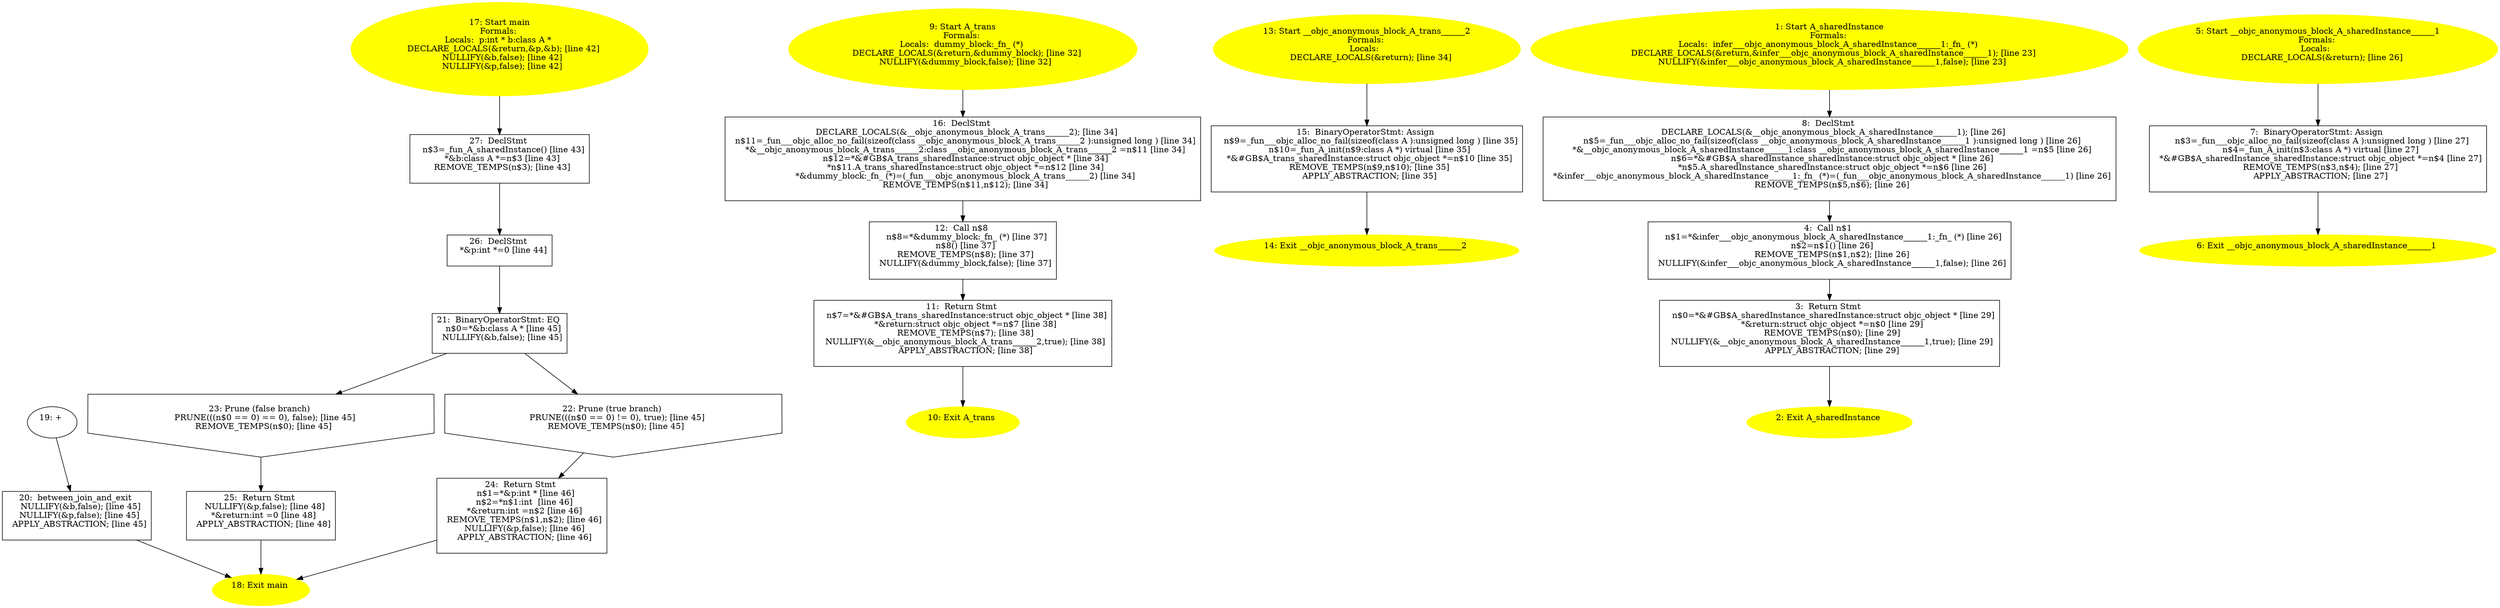 digraph iCFG {
27 [label="27:  DeclStmt \n   n$3=_fun_A_sharedInstance() [line 43]\n  *&b:class A *=n$3 [line 43]\n  REMOVE_TEMPS(n$3); [line 43]\n " shape="box"]
	

	 27 -> 26 ;
26 [label="26:  DeclStmt \n   *&p:int *=0 [line 44]\n " shape="box"]
	

	 26 -> 21 ;
25 [label="25:  Return Stmt \n   NULLIFY(&p,false); [line 48]\n  *&return:int =0 [line 48]\n  APPLY_ABSTRACTION; [line 48]\n " shape="box"]
	

	 25 -> 18 ;
24 [label="24:  Return Stmt \n   n$1=*&p:int * [line 46]\n  n$2=*n$1:int  [line 46]\n  *&return:int =n$2 [line 46]\n  REMOVE_TEMPS(n$1,n$2); [line 46]\n  NULLIFY(&p,false); [line 46]\n  APPLY_ABSTRACTION; [line 46]\n " shape="box"]
	

	 24 -> 18 ;
23 [label="23: Prune (false branch) \n   PRUNE(((n$0 == 0) == 0), false); [line 45]\n  REMOVE_TEMPS(n$0); [line 45]\n " shape="invhouse"]
	

	 23 -> 25 ;
22 [label="22: Prune (true branch) \n   PRUNE(((n$0 == 0) != 0), true); [line 45]\n  REMOVE_TEMPS(n$0); [line 45]\n " shape="invhouse"]
	

	 22 -> 24 ;
21 [label="21:  BinaryOperatorStmt: EQ \n   n$0=*&b:class A * [line 45]\n  NULLIFY(&b,false); [line 45]\n " shape="box"]
	

	 21 -> 22 ;
	 21 -> 23 ;
20 [label="20:  between_join_and_exit \n   NULLIFY(&b,false); [line 45]\n  NULLIFY(&p,false); [line 45]\n  APPLY_ABSTRACTION; [line 45]\n " shape="box"]
	

	 20 -> 18 ;
19 [label="19: + \n  " ]
	

	 19 -> 20 ;
18 [label="18: Exit main \n  " color=yellow style=filled]
	

17 [label="17: Start main\nFormals: \nLocals:  p:int * b:class A * \n   DECLARE_LOCALS(&return,&p,&b); [line 42]\n  NULLIFY(&b,false); [line 42]\n  NULLIFY(&p,false); [line 42]\n " color=yellow style=filled]
	

	 17 -> 27 ;
16 [label="16:  DeclStmt \n   DECLARE_LOCALS(&__objc_anonymous_block_A_trans______2); [line 34]\n  n$11=_fun___objc_alloc_no_fail(sizeof(class __objc_anonymous_block_A_trans______2 ):unsigned long ) [line 34]\n  *&__objc_anonymous_block_A_trans______2:class __objc_anonymous_block_A_trans______2 =n$11 [line 34]\n  n$12=*&#GB$A_trans_sharedInstance:struct objc_object * [line 34]\n  *n$11.A_trans_sharedInstance:struct objc_object *=n$12 [line 34]\n  *&dummy_block:_fn_ (*)=(_fun___objc_anonymous_block_A_trans______2) [line 34]\n  REMOVE_TEMPS(n$11,n$12); [line 34]\n " shape="box"]
	

	 16 -> 12 ;
15 [label="15:  BinaryOperatorStmt: Assign \n   n$9=_fun___objc_alloc_no_fail(sizeof(class A ):unsigned long ) [line 35]\n  n$10=_fun_A_init(n$9:class A *) virtual [line 35]\n  *&#GB$A_trans_sharedInstance:struct objc_object *=n$10 [line 35]\n  REMOVE_TEMPS(n$9,n$10); [line 35]\n  APPLY_ABSTRACTION; [line 35]\n " shape="box"]
	

	 15 -> 14 ;
14 [label="14: Exit __objc_anonymous_block_A_trans______2 \n  " color=yellow style=filled]
	

13 [label="13: Start __objc_anonymous_block_A_trans______2\nFormals: \nLocals:  \n   DECLARE_LOCALS(&return); [line 34]\n " color=yellow style=filled]
	

	 13 -> 15 ;
12 [label="12:  Call n$8 \n   n$8=*&dummy_block:_fn_ (*) [line 37]\n  n$8() [line 37]\n  REMOVE_TEMPS(n$8); [line 37]\n  NULLIFY(&dummy_block,false); [line 37]\n " shape="box"]
	

	 12 -> 11 ;
11 [label="11:  Return Stmt \n   n$7=*&#GB$A_trans_sharedInstance:struct objc_object * [line 38]\n  *&return:struct objc_object *=n$7 [line 38]\n  REMOVE_TEMPS(n$7); [line 38]\n  NULLIFY(&__objc_anonymous_block_A_trans______2,true); [line 38]\n  APPLY_ABSTRACTION; [line 38]\n " shape="box"]
	

	 11 -> 10 ;
10 [label="10: Exit A_trans \n  " color=yellow style=filled]
	

9 [label="9: Start A_trans\nFormals: \nLocals:  dummy_block:_fn_ (*) \n   DECLARE_LOCALS(&return,&dummy_block); [line 32]\n  NULLIFY(&dummy_block,false); [line 32]\n " color=yellow style=filled]
	

	 9 -> 16 ;
8 [label="8:  DeclStmt \n   DECLARE_LOCALS(&__objc_anonymous_block_A_sharedInstance______1); [line 26]\n  n$5=_fun___objc_alloc_no_fail(sizeof(class __objc_anonymous_block_A_sharedInstance______1 ):unsigned long ) [line 26]\n  *&__objc_anonymous_block_A_sharedInstance______1:class __objc_anonymous_block_A_sharedInstance______1 =n$5 [line 26]\n  n$6=*&#GB$A_sharedInstance_sharedInstance:struct objc_object * [line 26]\n  *n$5.A_sharedInstance_sharedInstance:struct objc_object *=n$6 [line 26]\n  *&infer___objc_anonymous_block_A_sharedInstance______1:_fn_ (*)=(_fun___objc_anonymous_block_A_sharedInstance______1) [line 26]\n  REMOVE_TEMPS(n$5,n$6); [line 26]\n " shape="box"]
	

	 8 -> 4 ;
7 [label="7:  BinaryOperatorStmt: Assign \n   n$3=_fun___objc_alloc_no_fail(sizeof(class A ):unsigned long ) [line 27]\n  n$4=_fun_A_init(n$3:class A *) virtual [line 27]\n  *&#GB$A_sharedInstance_sharedInstance:struct objc_object *=n$4 [line 27]\n  REMOVE_TEMPS(n$3,n$4); [line 27]\n  APPLY_ABSTRACTION; [line 27]\n " shape="box"]
	

	 7 -> 6 ;
6 [label="6: Exit __objc_anonymous_block_A_sharedInstance______1 \n  " color=yellow style=filled]
	

5 [label="5: Start __objc_anonymous_block_A_sharedInstance______1\nFormals: \nLocals:  \n   DECLARE_LOCALS(&return); [line 26]\n " color=yellow style=filled]
	

	 5 -> 7 ;
4 [label="4:  Call n$1 \n   n$1=*&infer___objc_anonymous_block_A_sharedInstance______1:_fn_ (*) [line 26]\n  n$2=n$1() [line 26]\n  REMOVE_TEMPS(n$1,n$2); [line 26]\n  NULLIFY(&infer___objc_anonymous_block_A_sharedInstance______1,false); [line 26]\n " shape="box"]
	

	 4 -> 3 ;
3 [label="3:  Return Stmt \n   n$0=*&#GB$A_sharedInstance_sharedInstance:struct objc_object * [line 29]\n  *&return:struct objc_object *=n$0 [line 29]\n  REMOVE_TEMPS(n$0); [line 29]\n  NULLIFY(&__objc_anonymous_block_A_sharedInstance______1,true); [line 29]\n  APPLY_ABSTRACTION; [line 29]\n " shape="box"]
	

	 3 -> 2 ;
2 [label="2: Exit A_sharedInstance \n  " color=yellow style=filled]
	

1 [label="1: Start A_sharedInstance\nFormals: \nLocals:  infer___objc_anonymous_block_A_sharedInstance______1:_fn_ (*) \n   DECLARE_LOCALS(&return,&infer___objc_anonymous_block_A_sharedInstance______1); [line 23]\n  NULLIFY(&infer___objc_anonymous_block_A_sharedInstance______1,false); [line 23]\n " color=yellow style=filled]
	

	 1 -> 8 ;
}
